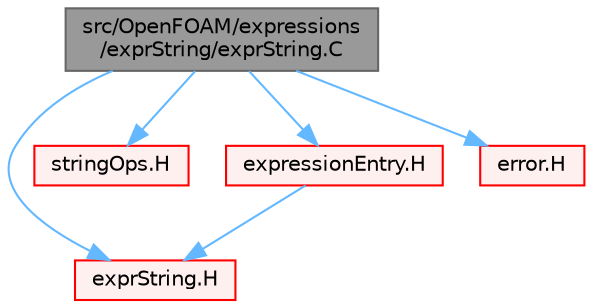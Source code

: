 digraph "src/OpenFOAM/expressions/exprString/exprString.C"
{
 // LATEX_PDF_SIZE
  bgcolor="transparent";
  edge [fontname=Helvetica,fontsize=10,labelfontname=Helvetica,labelfontsize=10];
  node [fontname=Helvetica,fontsize=10,shape=box,height=0.2,width=0.4];
  Node1 [id="Node000001",label="src/OpenFOAM/expressions\l/exprString/exprString.C",height=0.2,width=0.4,color="gray40", fillcolor="grey60", style="filled", fontcolor="black",tooltip=" "];
  Node1 -> Node2 [id="edge1_Node000001_Node000002",color="steelblue1",style="solid",tooltip=" "];
  Node2 [id="Node000002",label="exprString.H",height=0.2,width=0.4,color="red", fillcolor="#FFF0F0", style="filled",URL="$exprString_8H.html",tooltip=" "];
  Node1 -> Node135 [id="edge2_Node000001_Node000135",color="steelblue1",style="solid",tooltip=" "];
  Node135 [id="Node000135",label="stringOps.H",height=0.2,width=0.4,color="red", fillcolor="#FFF0F0", style="filled",URL="$stringOps_8H.html",tooltip=" "];
  Node1 -> Node141 [id="edge3_Node000001_Node000141",color="steelblue1",style="solid",tooltip=" "];
  Node141 [id="Node000141",label="expressionEntry.H",height=0.2,width=0.4,color="red", fillcolor="#FFF0F0", style="filled",URL="$expressionEntry_8H.html",tooltip=" "];
  Node141 -> Node2 [id="edge4_Node000141_Node000002",color="steelblue1",style="solid",tooltip=" "];
  Node1 -> Node57 [id="edge5_Node000001_Node000057",color="steelblue1",style="solid",tooltip=" "];
  Node57 [id="Node000057",label="error.H",height=0.2,width=0.4,color="red", fillcolor="#FFF0F0", style="filled",URL="$error_8H.html",tooltip=" "];
}
